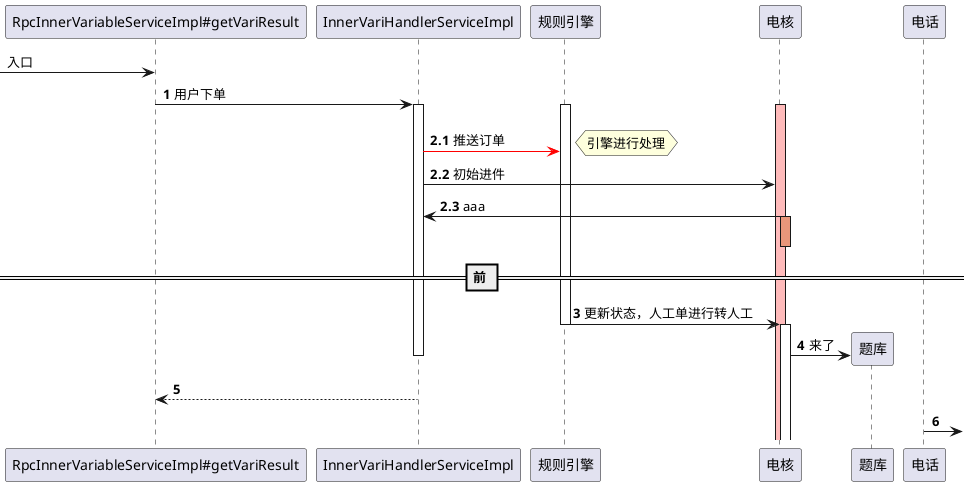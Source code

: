 @startuml
skinparam responseMessageBelowArrow true
hide unlinked
participant "RpcInnerVariableServiceImpl#getVariResult" as q
participant "InnerVariHandlerServiceImpl" as rao
participant 规则引擎 as y
participant 电核 as d
participant 题库 as t
participant 额度 as e
[->q: 入口
autonumber
q -> rao : 用户下单
activate rao
activate y
activate d #FFBBBB
||13|
autonumber2.1
rao -[#red]> y: 推送订单
hnote right: 引擎进行处理
rao -> d: 初始进件
d -> rao: aaa

== 前 ==
activate d#DarkSalmon
deactivate d
autonumber3
y ->d --++: 更新状态，人工单进行转人工
create t
d -> t:来了
deactivate rao
return

电话->]
@enduml


